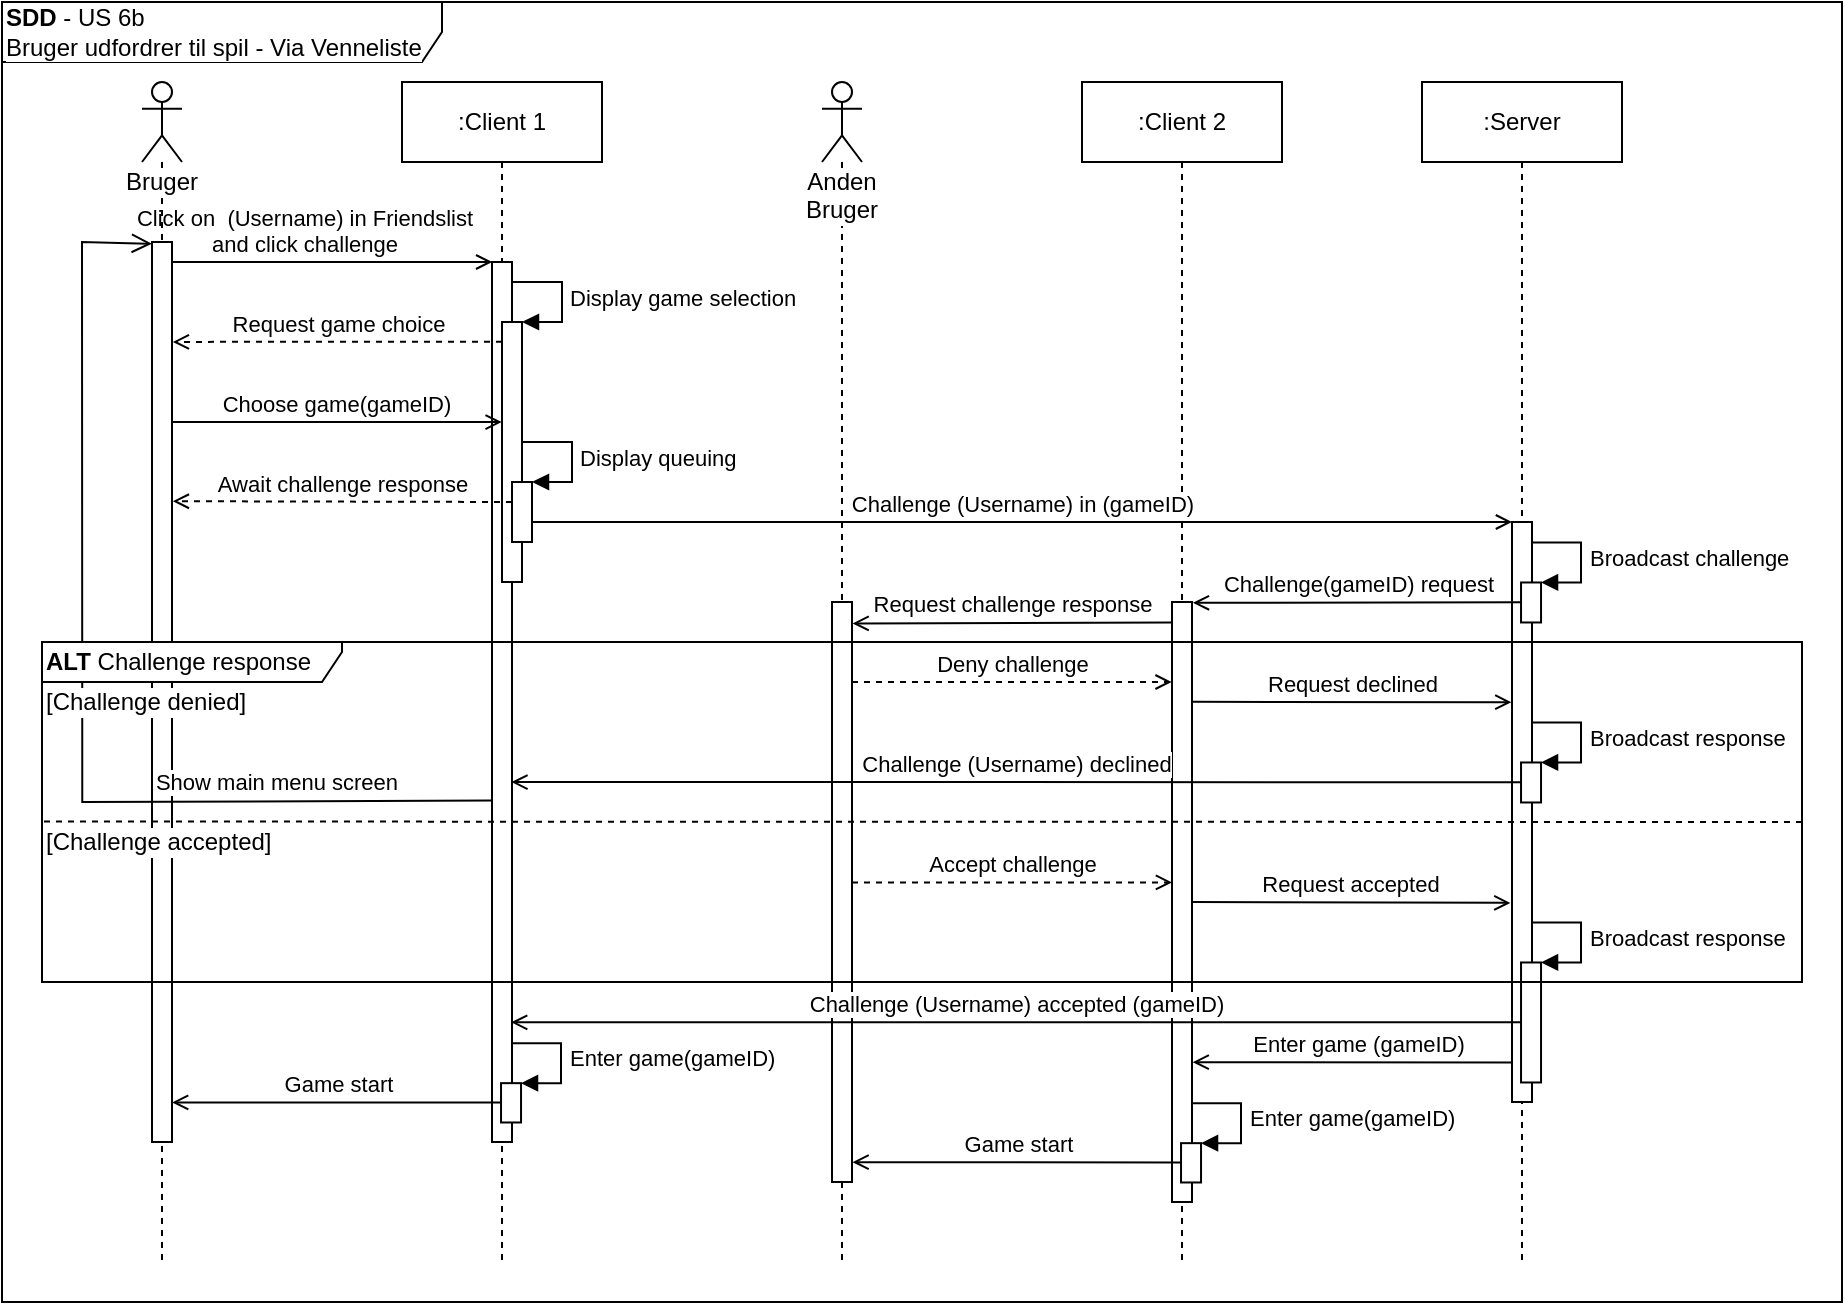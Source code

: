 <mxfile version="14.4.3" type="device" pages="3"><diagram id="As-alTbPw0bMee00q23i" name="SSD"><mxGraphModel dx="2249" dy="862" grid="1" gridSize="10" guides="1" tooltips="1" connect="1" arrows="1" fold="1" page="1" pageScale="1" pageWidth="827" pageHeight="1169" math="0" shadow="0"><root><mxCell id="0"/><mxCell id="1" parent="0"/><mxCell id="6pORv6pfyvA1RM1bNkbX-1" value="&lt;b&gt;SDD&lt;/b&gt;&amp;nbsp;- US 6b&lt;br&gt;Bruger udfordrer til spil - Via Venneliste" style="shape=umlFrame;whiteSpace=wrap;html=1;labelBackgroundColor=#ffffff;align=left;width=220;height=30;" parent="1" vertex="1"><mxGeometry x="-800" y="40" width="920" height="650" as="geometry"/></mxCell><mxCell id="6pORv6pfyvA1RM1bNkbX-2" value=":Server" style="shape=umlLifeline;perimeter=lifelinePerimeter;whiteSpace=wrap;html=1;container=1;collapsible=0;recursiveResize=0;outlineConnect=0;labelBackgroundColor=#ffffff;" parent="1" vertex="1"><mxGeometry x="-90" y="80" width="100" height="590" as="geometry"/></mxCell><mxCell id="6pORv6pfyvA1RM1bNkbX-3" value=":Client 2" style="shape=umlLifeline;perimeter=lifelinePerimeter;whiteSpace=wrap;html=1;container=1;collapsible=0;recursiveResize=0;outlineConnect=0;labelBackgroundColor=#ffffff;" parent="1" vertex="1"><mxGeometry x="-260" y="80" width="100" height="590" as="geometry"/></mxCell><mxCell id="6pORv6pfyvA1RM1bNkbX-4" value="Anden Bruger" style="shape=umlLifeline;participant=umlActor;perimeter=lifelinePerimeter;whiteSpace=wrap;html=1;container=1;collapsible=0;recursiveResize=0;verticalAlign=top;spacingTop=36;outlineConnect=0;labelBackgroundColor=#ffffff;" parent="1" vertex="1"><mxGeometry x="-390" y="80" width="20" height="590" as="geometry"/></mxCell><mxCell id="6pORv6pfyvA1RM1bNkbX-5" value=":Client 1" style="shape=umlLifeline;perimeter=lifelinePerimeter;whiteSpace=wrap;html=1;container=1;collapsible=0;recursiveResize=0;outlineConnect=0;labelBackgroundColor=#ffffff;" parent="1" vertex="1"><mxGeometry x="-600" y="80" width="100" height="590" as="geometry"/></mxCell><mxCell id="6pORv6pfyvA1RM1bNkbX-6" value="Bruger" style="shape=umlLifeline;participant=umlActor;perimeter=lifelinePerimeter;whiteSpace=wrap;html=1;container=1;collapsible=0;recursiveResize=0;verticalAlign=top;spacingTop=36;outlineConnect=0;labelBackgroundColor=#ffffff;" parent="1" vertex="1"><mxGeometry x="-730" y="80" width="20" height="590" as="geometry"/></mxCell><mxCell id="6pORv6pfyvA1RM1bNkbX-7" value="Display game selection" style="edgeStyle=orthogonalEdgeStyle;html=1;align=left;spacingLeft=2;endArrow=block;rounded=0;entryX=1;entryY=0;" parent="1" target="6pORv6pfyvA1RM1bNkbX-23" edge="1"><mxGeometry relative="1" as="geometry"><mxPoint x="-545" y="180" as="sourcePoint"/><Array as="points"><mxPoint x="-520" y="180"/></Array></mxGeometry></mxCell><mxCell id="6pORv6pfyvA1RM1bNkbX-8" value="Display queuing" style="edgeStyle=orthogonalEdgeStyle;html=1;align=left;spacingLeft=2;endArrow=block;rounded=0;entryX=1;entryY=0;" parent="1" target="6pORv6pfyvA1RM1bNkbX-24" edge="1"><mxGeometry relative="1" as="geometry"><mxPoint x="-540" y="260" as="sourcePoint"/><Array as="points"><mxPoint x="-515" y="260"/></Array></mxGeometry></mxCell><mxCell id="6pORv6pfyvA1RM1bNkbX-9" value="Broadcast challenge" style="edgeStyle=orthogonalEdgeStyle;html=1;align=left;spacingLeft=2;endArrow=block;rounded=0;entryX=1;entryY=0;" parent="1" target="6pORv6pfyvA1RM1bNkbX-30" edge="1"><mxGeometry relative="1" as="geometry"><mxPoint x="-35.48" y="310.24" as="sourcePoint"/><Array as="points"><mxPoint x="-10.48" y="310.24"/></Array></mxGeometry></mxCell><mxCell id="6pORv6pfyvA1RM1bNkbX-10" value="Request challenge response" style="html=1;verticalAlign=bottom;endArrow=open;endFill=0;entryX=1.029;entryY=0.59;entryDx=0;entryDy=0;entryPerimeter=0;" parent="1" edge="1"><mxGeometry width="80" relative="1" as="geometry"><mxPoint x="-215" y="350.24" as="sourcePoint"/><mxPoint x="-374.71" y="350.7" as="targetPoint"/></mxGeometry></mxCell><mxCell id="6pORv6pfyvA1RM1bNkbX-11" value="Deny challenge" style="html=1;verticalAlign=bottom;endArrow=open;dashed=1;endFill=0;entryX=-0.019;entryY=0.625;entryDx=0;entryDy=0;entryPerimeter=0;" parent="1" edge="1"><mxGeometry width="80" relative="1" as="geometry"><mxPoint x="-375" y="380" as="sourcePoint"/><mxPoint x="-215.19" y="380" as="targetPoint"/></mxGeometry></mxCell><mxCell id="6pORv6pfyvA1RM1bNkbX-12" value="Request declined" style="html=1;verticalAlign=bottom;endArrow=open;endFill=0;entryX=-0.032;entryY=0.682;entryDx=0;entryDy=0;entryPerimeter=0;" parent="1" edge="1"><mxGeometry width="80" relative="1" as="geometry"><mxPoint x="-205" y="389.88" as="sourcePoint"/><mxPoint x="-45.32" y="390.12" as="targetPoint"/></mxGeometry></mxCell><mxCell id="6pORv6pfyvA1RM1bNkbX-13" value="Broadcast response" style="edgeStyle=orthogonalEdgeStyle;html=1;align=left;spacingLeft=2;endArrow=block;rounded=0;entryX=1;entryY=0;" parent="1" target="6pORv6pfyvA1RM1bNkbX-29" edge="1"><mxGeometry relative="1" as="geometry"><mxPoint x="-35.48" y="400.24" as="sourcePoint"/><Array as="points"><mxPoint x="-10.48" y="400.24"/></Array></mxGeometry></mxCell><mxCell id="6pORv6pfyvA1RM1bNkbX-14" value="Accept challenge" style="html=1;verticalAlign=bottom;endArrow=open;dashed=1;endFill=0;" parent="1" edge="1"><mxGeometry width="80" relative="1" as="geometry"><mxPoint x="-375" y="480.24" as="sourcePoint"/><mxPoint x="-215.0" y="480.24" as="targetPoint"/></mxGeometry></mxCell><mxCell id="6pORv6pfyvA1RM1bNkbX-15" value="Request accepted" style="html=1;verticalAlign=bottom;endArrow=open;endFill=0;entryX=-0.082;entryY=0.834;entryDx=0;entryDy=0;entryPerimeter=0;" parent="1" edge="1"><mxGeometry width="80" relative="1" as="geometry"><mxPoint x="-205" y="490" as="sourcePoint"/><mxPoint x="-45.82" y="490.44" as="targetPoint"/></mxGeometry></mxCell><mxCell id="6pORv6pfyvA1RM1bNkbX-16" value="Broadcast response" style="edgeStyle=orthogonalEdgeStyle;html=1;align=left;spacingLeft=2;endArrow=block;rounded=0;entryX=1;entryY=0;" parent="1" target="6pORv6pfyvA1RM1bNkbX-28" edge="1"><mxGeometry relative="1" as="geometry"><mxPoint x="-35.48" y="500.24" as="sourcePoint"/><Array as="points"><mxPoint x="-10.48" y="500.24"/></Array></mxGeometry></mxCell><mxCell id="6pORv6pfyvA1RM1bNkbX-17" value="Enter game(gameID)" style="edgeStyle=orthogonalEdgeStyle;html=1;align=left;spacingLeft=2;endArrow=block;rounded=0;entryX=1;entryY=0;" parent="1" target="6pORv6pfyvA1RM1bNkbX-22" edge="1"><mxGeometry relative="1" as="geometry"><mxPoint x="-545.48" y="560.58" as="sourcePoint"/><Array as="points"><mxPoint x="-520.48" y="560.58"/></Array></mxGeometry></mxCell><mxCell id="6pORv6pfyvA1RM1bNkbX-18" value="Enter game (gameID)" style="html=1;verticalAlign=bottom;endArrow=open;endFill=0;entryX=1.035;entryY=0.889;entryDx=0;entryDy=0;entryPerimeter=0;" parent="1" edge="1"><mxGeometry width="80" relative="1" as="geometry"><mxPoint x="-40.48" y="570.22" as="sourcePoint"/><mxPoint x="-204.65" y="570.08" as="targetPoint"/></mxGeometry></mxCell><mxCell id="6pORv6pfyvA1RM1bNkbX-19" value="Enter game(gameID)" style="edgeStyle=orthogonalEdgeStyle;html=1;align=left;spacingLeft=2;endArrow=block;rounded=0;entryX=1;entryY=0;" parent="1" target="6pORv6pfyvA1RM1bNkbX-32" edge="1"><mxGeometry relative="1" as="geometry"><mxPoint x="-205.48" y="590.58" as="sourcePoint"/><Array as="points"><mxPoint x="-180.48" y="590.58"/></Array></mxGeometry></mxCell><mxCell id="6pORv6pfyvA1RM1bNkbX-20" value="" style="html=1;points=[];perimeter=orthogonalPerimeter;labelBackgroundColor=none;align=left;" parent="1" vertex="1"><mxGeometry x="-725" y="160" width="10" height="450" as="geometry"/></mxCell><mxCell id="6pORv6pfyvA1RM1bNkbX-21" value="" style="html=1;points=[];perimeter=orthogonalPerimeter;labelBackgroundColor=none;align=left;" parent="1" vertex="1"><mxGeometry x="-555" y="170" width="10" height="440" as="geometry"/></mxCell><mxCell id="6pORv6pfyvA1RM1bNkbX-22" value="" style="html=1;points=[];perimeter=orthogonalPerimeter;labelBackgroundColor=none;align=left;" parent="1" vertex="1"><mxGeometry x="-550.48" y="580.58" width="10" height="19.66" as="geometry"/></mxCell><mxCell id="6pORv6pfyvA1RM1bNkbX-23" value="" style="html=1;points=[];perimeter=orthogonalPerimeter;labelBackgroundColor=none;align=left;" parent="1" vertex="1"><mxGeometry x="-550" y="200" width="10" height="130" as="geometry"/></mxCell><mxCell id="6pORv6pfyvA1RM1bNkbX-24" value="" style="html=1;points=[];perimeter=orthogonalPerimeter;labelBackgroundColor=none;align=left;" parent="1" vertex="1"><mxGeometry x="-545" y="280" width="10" height="30" as="geometry"/></mxCell><mxCell id="6pORv6pfyvA1RM1bNkbX-25" value="" style="html=1;points=[];perimeter=orthogonalPerimeter;labelBackgroundColor=none;align=left;" parent="1" vertex="1"><mxGeometry x="-385" y="340" width="10" height="290" as="geometry"/></mxCell><mxCell id="6pORv6pfyvA1RM1bNkbX-26" value="" style="html=1;points=[];perimeter=orthogonalPerimeter;labelBackgroundColor=none;align=left;" parent="1" vertex="1"><mxGeometry x="-215" y="340" width="10" height="300" as="geometry"/></mxCell><mxCell id="6pORv6pfyvA1RM1bNkbX-27" value="" style="html=1;points=[];perimeter=orthogonalPerimeter;labelBackgroundColor=none;align=left;" parent="1" vertex="1"><mxGeometry x="-45" y="300" width="10" height="290" as="geometry"/></mxCell><mxCell id="6pORv6pfyvA1RM1bNkbX-28" value="" style="html=1;points=[];perimeter=orthogonalPerimeter;labelBackgroundColor=none;align=left;" parent="1" vertex="1"><mxGeometry x="-40.48" y="520.24" width="10" height="60" as="geometry"/></mxCell><mxCell id="6pORv6pfyvA1RM1bNkbX-29" value="" style="html=1;points=[];perimeter=orthogonalPerimeter;labelBackgroundColor=none;align=left;" parent="1" vertex="1"><mxGeometry x="-40.48" y="420.24" width="10" height="20" as="geometry"/></mxCell><mxCell id="6pORv6pfyvA1RM1bNkbX-30" value="" style="html=1;points=[];perimeter=orthogonalPerimeter;labelBackgroundColor=none;align=left;" parent="1" vertex="1"><mxGeometry x="-40.48" y="330.24" width="10" height="20" as="geometry"/></mxCell><mxCell id="6pORv6pfyvA1RM1bNkbX-31" value="Challenge (Username) accepted (gameID)" style="html=1;verticalAlign=bottom;endArrow=open;endFill=0;entryX=0.957;entryY=0.864;entryDx=0;entryDy=0;entryPerimeter=0;" parent="1" target="6pORv6pfyvA1RM1bNkbX-21" edge="1"><mxGeometry width="80" relative="1" as="geometry"><mxPoint x="-40.48" y="550.07" as="sourcePoint"/><mxPoint x="-480.48" y="550.41" as="targetPoint"/></mxGeometry></mxCell><mxCell id="6pORv6pfyvA1RM1bNkbX-32" value="" style="html=1;points=[];perimeter=orthogonalPerimeter;labelBackgroundColor=none;align=left;" parent="1" vertex="1"><mxGeometry x="-210.48" y="610.58" width="10" height="19.66" as="geometry"/></mxCell><mxCell id="6pORv6pfyvA1RM1bNkbX-33" value="Request game choice" style="html=1;verticalAlign=bottom;endArrow=open;endFill=0;dashed=1;entryX=1.042;entryY=0.111;entryDx=0;entryDy=0;entryPerimeter=0;" parent="1" target="6pORv6pfyvA1RM1bNkbX-20" edge="1"><mxGeometry width="80" relative="1" as="geometry"><mxPoint x="-550" y="209.83" as="sourcePoint"/><mxPoint x="-688" y="210.17" as="targetPoint"/></mxGeometry></mxCell><mxCell id="6pORv6pfyvA1RM1bNkbX-34" value="Game start" style="html=1;verticalAlign=bottom;endArrow=open;endFill=0;entryX=1.025;entryY=0.959;entryDx=0;entryDy=0;entryPerimeter=0;exitX=-0.019;exitY=0.073;exitDx=0;exitDy=0;exitPerimeter=0;" parent="1" edge="1"><mxGeometry width="80" relative="1" as="geometry"><mxPoint x="-210.48" y="620.21" as="sourcePoint"/><mxPoint x="-374.75" y="620.07" as="targetPoint"/></mxGeometry></mxCell><mxCell id="6pORv6pfyvA1RM1bNkbX-35" value="Game start" style="html=1;verticalAlign=bottom;endArrow=open;endFill=0;entryX=1.006;entryY=0.956;entryDx=0;entryDy=0;entryPerimeter=0;exitX=-0.019;exitY=0.073;exitDx=0;exitDy=0;exitPerimeter=0;" parent="1" target="6pORv6pfyvA1RM1bNkbX-20" edge="1"><mxGeometry width="80" relative="1" as="geometry"><mxPoint x="-550.48" y="590.24" as="sourcePoint"/><mxPoint x="-710" y="590.3" as="targetPoint"/></mxGeometry></mxCell><mxCell id="6pORv6pfyvA1RM1bNkbX-36" value="Show main menu screen" style="html=1;verticalAlign=bottom;endArrow=open;endSize=8;entryX=-0.005;entryY=0.002;entryDx=0;entryDy=0;entryPerimeter=0;exitX=0.002;exitY=0.612;exitDx=0;exitDy=0;exitPerimeter=0;rounded=0;" parent="1" source="6pORv6pfyvA1RM1bNkbX-21" target="6pORv6pfyvA1RM1bNkbX-20" edge="1"><mxGeometry x="-0.585" y="-1" relative="1" as="geometry"><mxPoint x="-600" y="440" as="sourcePoint"/><mxPoint x="-740" y="160" as="targetPoint"/><Array as="points"><mxPoint x="-759.86" y="440"/><mxPoint x="-760" y="160"/></Array><mxPoint as="offset"/></mxGeometry></mxCell><mxCell id="6pORv6pfyvA1RM1bNkbX-37" value="Await challenge response" style="html=1;verticalAlign=bottom;endArrow=open;endFill=0;dashed=1;entryX=1.042;entryY=0.288;entryDx=0;entryDy=0;entryPerimeter=0;" parent="1" target="6pORv6pfyvA1RM1bNkbX-20" edge="1"><mxGeometry width="80" relative="1" as="geometry"><mxPoint x="-545" y="290" as="sourcePoint"/><mxPoint x="-683" y="290.34" as="targetPoint"/></mxGeometry></mxCell><mxCell id="6pORv6pfyvA1RM1bNkbX-38" value="Choose game(gameID)" style="html=1;verticalAlign=bottom;endArrow=open;endFill=0;entryX=-0.015;entryY=0.385;entryDx=0;entryDy=0;entryPerimeter=0;" parent="1" target="6pORv6pfyvA1RM1bNkbX-23" edge="1"><mxGeometry width="80" relative="1" as="geometry"><mxPoint x="-715" y="250" as="sourcePoint"/><mxPoint x="-575" y="250" as="targetPoint"/></mxGeometry></mxCell><mxCell id="6pORv6pfyvA1RM1bNkbX-39" value="Challenge (Username) in (gameID)" style="html=1;verticalAlign=bottom;endArrow=open;endFill=0;" parent="1" edge="1"><mxGeometry width="80" relative="1" as="geometry"><mxPoint x="-535" y="300" as="sourcePoint"/><mxPoint x="-45.0" y="300" as="targetPoint"/></mxGeometry></mxCell><mxCell id="6pORv6pfyvA1RM1bNkbX-40" value="Challenge(gameID) request" style="html=1;verticalAlign=bottom;endArrow=open;endFill=0;entryX=1.045;entryY=0.57;entryDx=0;entryDy=0;entryPerimeter=0;" parent="1" edge="1"><mxGeometry width="80" relative="1" as="geometry"><mxPoint x="-40.48" y="340.07" as="sourcePoint"/><mxPoint x="-204.55" y="340.4" as="targetPoint"/></mxGeometry></mxCell><mxCell id="6pORv6pfyvA1RM1bNkbX-41" value="Challenge (Username) declined" style="html=1;verticalAlign=bottom;endArrow=open;endFill=0;entryX=0.971;entryY=0.591;entryDx=0;entryDy=0;entryPerimeter=0;" parent="1" target="6pORv6pfyvA1RM1bNkbX-21" edge="1"><mxGeometry width="80" relative="1" as="geometry"><mxPoint x="-40.48" y="430.07" as="sourcePoint"/><mxPoint x="-480.48" y="430.41" as="targetPoint"/></mxGeometry></mxCell><mxCell id="6pORv6pfyvA1RM1bNkbX-42" value="[Challenge accepted]" style="text;html=1;align=left;verticalAlign=middle;resizable=0;points=[];autosize=1;labelBackgroundColor=#ffffff;" parent="1" vertex="1"><mxGeometry x="-780" y="450" width="130" height="20" as="geometry"/></mxCell><mxCell id="6pORv6pfyvA1RM1bNkbX-43" value="[Challenge denied]" style="text;html=1;align=left;verticalAlign=middle;resizable=0;points=[];autosize=1;labelBackgroundColor=#ffffff;" parent="1" vertex="1"><mxGeometry x="-780" y="380" width="120" height="20" as="geometry"/></mxCell><mxCell id="6pORv6pfyvA1RM1bNkbX-44" value="Click on&amp;nbsp; (Username) in Friendslist&lt;br&gt;and click challenge" style="html=1;verticalAlign=bottom;endArrow=open;labelBackgroundColor=none;entryX=0.011;entryY=0;entryDx=0;entryDy=0;entryPerimeter=0;endFill=0;" parent="1" target="6pORv6pfyvA1RM1bNkbX-21" edge="1"><mxGeometry x="-0.183" width="80" relative="1" as="geometry"><mxPoint x="-715" y="170" as="sourcePoint"/><mxPoint x="-585" y="170" as="targetPoint"/><mxPoint as="offset"/></mxGeometry></mxCell><mxCell id="6pORv6pfyvA1RM1bNkbX-45" value="" style="endArrow=none;dashed=1;html=1;entryX=0;entryY=0.528;entryDx=0;entryDy=0;entryPerimeter=0;" parent="1" target="6pORv6pfyvA1RM1bNkbX-46" edge="1"><mxGeometry width="50" height="50" relative="1" as="geometry"><mxPoint x="100" y="450" as="sourcePoint"/><mxPoint x="-810" y="450" as="targetPoint"/></mxGeometry></mxCell><mxCell id="6pORv6pfyvA1RM1bNkbX-46" value="&lt;b&gt;ALT&lt;/b&gt;&amp;nbsp;Challenge response" style="shape=umlFrame;whiteSpace=wrap;html=1;labelBackgroundColor=none;align=left;width=150;height=20;" parent="1" vertex="1"><mxGeometry x="-780" y="360" width="880" height="170" as="geometry"/></mxCell></root></mxGraphModel></diagram><diagram id="IUUum9-FK8cYspARRKjT" name="SD-Server"><mxGraphModel dx="2249" dy="862" grid="1" gridSize="10" guides="1" tooltips="1" connect="1" arrows="1" fold="1" page="1" pageScale="1" pageWidth="827" pageHeight="1169" math="0" shadow="0"><root><mxCell id="BNZiCQBi6OAOGn9guteV-0"/><mxCell id="BNZiCQBi6OAOGn9guteV-1" parent="BNZiCQBi6OAOGn9guteV-0"/><mxCell id="psFY5XYkQeezkW8qsK_I-102" value="&lt;b&gt;SD&lt;/b&gt;&amp;nbsp;- Server&amp;nbsp;- US 6b&lt;br&gt;Bruger udfordrer til spil - Via Venneliste" style="shape=umlFrame;whiteSpace=wrap;html=1;labelBackgroundColor=#ffffff;align=left;width=220;height=30;" parent="BNZiCQBi6OAOGn9guteV-1" vertex="1"><mxGeometry x="-810" width="810" height="1220" as="geometry"/></mxCell><mxCell id="psFY5XYkQeezkW8qsK_I-87" value="«Boundary»&lt;br&gt;:GlobalHub" style="shape=umlLifeline;perimeter=lifelinePerimeter;whiteSpace=wrap;html=1;container=1;collapsible=0;recursiveResize=0;outlineConnect=0;labelBackgroundColor=#ffffff;" parent="BNZiCQBi6OAOGn9guteV-1" vertex="1"><mxGeometry x="-560" y="40" width="100" height="1160" as="geometry"/></mxCell><mxCell id="psFY5XYkQeezkW8qsK_I-88" value="" style="html=1;points=[];perimeter=orthogonalPerimeter;labelBackgroundColor=#ffffff;" parent="BNZiCQBi6OAOGn9guteV-1" vertex="1"><mxGeometry x="-514.98" y="640" width="10" height="330" as="geometry"/></mxCell><mxCell id="psFY5XYkQeezkW8qsK_I-89" value="" style="html=1;points=[];perimeter=orthogonalPerimeter;labelBackgroundColor=#ffffff;" parent="BNZiCQBi6OAOGn9guteV-1" vertex="1"><mxGeometry x="-515" y="400.25" width="10" height="209.75" as="geometry"/></mxCell><mxCell id="psFY5XYkQeezkW8qsK_I-90" value="" style="html=1;points=[];perimeter=orthogonalPerimeter;labelBackgroundColor=#ffffff;" parent="BNZiCQBi6OAOGn9guteV-1" vertex="1"><mxGeometry x="-510.12" y="430" width="10" height="170" as="geometry"/></mxCell><mxCell id="psFY5XYkQeezkW8qsK_I-91" value="" style="endArrow=none;dashed=1;html=1;" parent="BNZiCQBi6OAOGn9guteV-1" edge="1"><mxGeometry width="50" height="50" relative="1" as="geometry"><mxPoint x="-270" y="1200" as="sourcePoint"/><mxPoint x="-269.71" y="80" as="targetPoint"/></mxGeometry></mxCell><mxCell id="psFY5XYkQeezkW8qsK_I-92" value="Client 2" style="shape=umlLifeline;participant=umlActor;perimeter=lifelinePerimeter;whiteSpace=wrap;html=1;container=1;collapsible=0;recursiveResize=0;verticalAlign=top;spacingTop=36;outlineConnect=0;labelBackgroundColor=#ffffff;fillColor=#99CCFF;" parent="BNZiCQBi6OAOGn9guteV-1" vertex="1"><mxGeometry x="-640" y="39" width="20" height="1161" as="geometry"/></mxCell><mxCell id="psFY5XYkQeezkW8qsK_I-93" value="«Boundary»&lt;br&gt;:UserService" style="shape=umlLifeline;perimeter=lifelinePerimeter;whiteSpace=wrap;html=1;container=1;collapsible=0;recursiveResize=0;outlineConnect=0;labelBackgroundColor=#ffffff;" parent="BNZiCQBi6OAOGn9guteV-1" vertex="1"><mxGeometry x="-440" y="40" width="100" height="1160" as="geometry"/></mxCell><mxCell id="psFY5XYkQeezkW8qsK_I-94" value="" style="html=1;points=[];perimeter=orthogonalPerimeter;labelBackgroundColor=#ffffff;" parent="psFY5XYkQeezkW8qsK_I-93" vertex="1"><mxGeometry x="45.01" y="180.5" width="10" height="49.5" as="geometry"/></mxCell><mxCell id="psFY5XYkQeezkW8qsK_I-95" value="" style="html=1;points=[];perimeter=orthogonalPerimeter;labelBackgroundColor=#ffffff;" parent="psFY5XYkQeezkW8qsK_I-93" vertex="1"><mxGeometry x="45.08" y="410.08" width="10" height="50" as="geometry"/></mxCell><mxCell id="psFY5XYkQeezkW8qsK_I-96" value="_userService.Get([requestingUsername]);" style="html=1;verticalAlign=bottom;endArrow=open;align=left;endFill=0;entryX=-0.003;entryY=0.001;entryDx=0;entryDy=0;entryPerimeter=0;" parent="psFY5XYkQeezkW8qsK_I-93" target="psFY5XYkQeezkW8qsK_I-95" edge="1"><mxGeometry x="-1" width="80" relative="1" as="geometry"><mxPoint x="-60" y="410" as="sourcePoint"/><mxPoint x="40.07" y="411.08" as="targetPoint"/><mxPoint as="offset"/></mxGeometry></mxCell><mxCell id="psFY5XYkQeezkW8qsK_I-97" value="_user.Find&amp;lt;User&amp;gt;(user =&amp;gt; user.Username == [requestingUsername]);" style="html=1;verticalAlign=bottom;endArrow=open;align=left;endFill=0;entryX=0.013;entryY=-0.002;entryDx=0;entryDy=0;entryPerimeter=0;" parent="psFY5XYkQeezkW8qsK_I-93" target="psFY5XYkQeezkW8qsK_I-101" edge="1"><mxGeometry x="-1" width="80" relative="1" as="geometry"><mxPoint x="55.05" y="430.58" as="sourcePoint"/><mxPoint x="160.39" y="431.18" as="targetPoint"/><mxPoint as="offset"/></mxGeometry></mxCell><mxCell id="psFY5XYkQeezkW8qsK_I-98" value="[requestingUserObject]" style="html=1;verticalAlign=bottom;endArrow=open;endFill=0;dashed=1;entryX=0.98;entryY=0.801;entryDx=0;entryDy=0;entryPerimeter=0;exitX=0.004;exitY=0.991;exitDx=0;exitDy=0;exitPerimeter=0;" parent="psFY5XYkQeezkW8qsK_I-93" source="psFY5XYkQeezkW8qsK_I-101" target="psFY5XYkQeezkW8qsK_I-95" edge="1"><mxGeometry width="80" relative="1" as="geometry"><mxPoint x="170.04" y="450.58" as="sourcePoint"/><mxPoint x="80.07" y="450.08" as="targetPoint"/></mxGeometry></mxCell><mxCell id="psFY5XYkQeezkW8qsK_I-99" value="ChallengeHasBeenDeclined();" style="html=1;verticalAlign=bottom;endArrow=open;endFill=0;align=center;entryX=1.026;entryY=0.491;entryDx=0;entryDy=0;entryPerimeter=0;exitX=0.013;exitY=0.504;exitDx=0;exitDy=0;exitPerimeter=0;dashed=1;" parent="psFY5XYkQeezkW8qsK_I-93" source="psFY5XYkQeezkW8qsK_I-147" edge="1"><mxGeometry x="-0.001" width="80" relative="1" as="geometry"><mxPoint x="169.86" y="499.5" as="sourcePoint"/><mxPoint x="-304.74" y="499.63" as="targetPoint"/><mxPoint as="offset"/></mxGeometry></mxCell><mxCell id="psFY5XYkQeezkW8qsK_I-100" value="[requestingUserObject]" style="html=1;verticalAlign=bottom;endArrow=open;endFill=0;dashed=1;entryX=0.998;entryY=0.412;entryDx=0;entryDy=0;entryPerimeter=0;" parent="psFY5XYkQeezkW8qsK_I-93" target="psFY5XYkQeezkW8qsK_I-90" edge="1"><mxGeometry width="80" relative="1" as="geometry"><mxPoint x="45.07" y="460.08" as="sourcePoint"/><mxPoint x="-64.98" y="459.92" as="targetPoint"/></mxGeometry></mxCell><mxCell id="psFY5XYkQeezkW8qsK_I-101" value="" style="html=1;points=[];perimeter=orthogonalPerimeter;labelBackgroundColor=#ffffff;" parent="psFY5XYkQeezkW8qsK_I-93" vertex="1"><mxGeometry x="165.07" y="430.08" width="10" height="20" as="geometry"/></mxCell><mxCell id="psFY5XYkQeezkW8qsK_I-103" value="Client 1" style="shape=umlLifeline;participant=umlActor;perimeter=lifelinePerimeter;whiteSpace=wrap;html=1;container=1;collapsible=0;recursiveResize=0;verticalAlign=top;spacingTop=36;outlineConnect=0;labelBackgroundColor=#ffffff;fillColor=#99CCFF;" parent="BNZiCQBi6OAOGn9guteV-1" vertex="1"><mxGeometry x="-760" y="40" width="20" height="1160" as="geometry"/></mxCell><mxCell id="psFY5XYkQeezkW8qsK_I-104" value="Groups.Add([requestingUserObject.ConnectionID], [roomName]);" style="edgeStyle=orthogonalEdgeStyle;html=1;align=left;spacingLeft=2;endArrow=block;rounded=0;entryX=1;entryY=0;" parent="BNZiCQBi6OAOGn9guteV-1" target="psFY5XYkQeezkW8qsK_I-107" edge="1"><mxGeometry relative="1" as="geometry"><mxPoint x="-505.45" y="280" as="sourcePoint"/><Array as="points"><mxPoint x="-480.45" y="280"/></Array></mxGeometry></mxCell><mxCell id="psFY5XYkQeezkW8qsK_I-105" value="" style="html=1;points=[];perimeter=orthogonalPerimeter;labelBackgroundColor=#ffffff;" parent="BNZiCQBi6OAOGn9guteV-1" vertex="1"><mxGeometry x="-515" y="130" width="10" height="240" as="geometry"/></mxCell><mxCell id="psFY5XYkQeezkW8qsK_I-106" value="" style="html=1;points=[];perimeter=orthogonalPerimeter;labelBackgroundColor=#ffffff;" parent="BNZiCQBi6OAOGn9guteV-1" vertex="1"><mxGeometry x="-510.48" y="340" width="10" height="20" as="geometry"/></mxCell><mxCell id="psFY5XYkQeezkW8qsK_I-107" value="" style="html=1;points=[];perimeter=orthogonalPerimeter;labelBackgroundColor=#ffffff;" parent="BNZiCQBi6OAOGn9guteV-1" vertex="1"><mxGeometry x="-510.45" y="300" width="10" height="10" as="geometry"/></mxCell><mxCell id="psFY5XYkQeezkW8qsK_I-108" value="" style="html=1;points=[];perimeter=orthogonalPerimeter;labelBackgroundColor=#ffffff;" parent="BNZiCQBi6OAOGn9guteV-1" vertex="1"><mxGeometry x="-635" y="350" width="10" height="50" as="geometry"/></mxCell><mxCell id="psFY5XYkQeezkW8qsK_I-109" value="" style="html=1;points=[];perimeter=orthogonalPerimeter;labelBackgroundColor=#ffffff;" parent="BNZiCQBi6OAOGn9guteV-1" vertex="1"><mxGeometry x="-634.67" y="640.25" width="10" height="479.75" as="geometry"/></mxCell><mxCell id="psFY5XYkQeezkW8qsK_I-110" value="" style="html=1;points=[];perimeter=orthogonalPerimeter;labelBackgroundColor=#ffffff;" parent="BNZiCQBi6OAOGn9guteV-1" vertex="1"><mxGeometry x="-755" y="130" width="10" height="970" as="geometry"/></mxCell><mxCell id="psFY5XYkQeezkW8qsK_I-111" value="ChallengeFrom([requestingUsername],[gameID]);" style="html=1;verticalAlign=bottom;endArrow=open;endFill=0;align=right;entryX=1.003;entryY=-0.004;entryDx=0;entryDy=0;entryPerimeter=0;" parent="BNZiCQBi6OAOGn9guteV-1" target="psFY5XYkQeezkW8qsK_I-108" edge="1"><mxGeometry x="-1.0" y="-1" width="80" relative="1" as="geometry"><mxPoint x="-511" y="350" as="sourcePoint"/><mxPoint x="-610" y="350" as="targetPoint"/><mxPoint as="offset"/></mxGeometry></mxCell><mxCell id="psFY5XYkQeezkW8qsK_I-113" value="" style="endArrow=none;dashed=1;html=1;align=center;exitX=0.001;exitY=0.438;exitDx=0;exitDy=0;exitPerimeter=0;" parent="BNZiCQBi6OAOGn9guteV-1" edge="1"><mxGeometry width="50" height="50" relative="1" as="geometry"><mxPoint x="-790" y="620" as="sourcePoint"/><mxPoint x="-21.11" y="620" as="targetPoint"/></mxGeometry></mxCell><mxCell id="psFY5XYkQeezkW8qsK_I-119" value="SendGameRequest([requestingUsername],[recipientUsername],[gameID]);" style="html=1;verticalAlign=bottom;endArrow=open;endFill=0;entryX=-0.037;entryY=-0.001;entryDx=0;entryDy=0;entryPerimeter=0;align=left;" parent="BNZiCQBi6OAOGn9guteV-1" edge="1"><mxGeometry x="-1" width="80" relative="1" as="geometry"><mxPoint x="-745" y="130.51" as="sourcePoint"/><mxPoint x="-515.37" y="130.48" as="targetPoint"/><mxPoint as="offset"/></mxGeometry></mxCell><mxCell id="psFY5XYkQeezkW8qsK_I-122" value="ChallengeDecline([requestingUsername]);" style="html=1;verticalAlign=bottom;endArrow=open;endFill=0;align=left;" parent="BNZiCQBi6OAOGn9guteV-1" edge="1"><mxGeometry x="-1" width="80" relative="1" as="geometry"><mxPoint x="-625" y="400" as="sourcePoint"/><mxPoint x="-515" y="400" as="targetPoint"/><mxPoint as="offset"/></mxGeometry></mxCell><mxCell id="psFY5XYkQeezkW8qsK_I-123" value="" style="shape=cylinder3;whiteSpace=wrap;html=1;boundedLbl=1;backgroundOutline=1;size=7.724;labelBackgroundColor=#ffffff;strokeColor=#000000;fillColor=#99CCFF;fontColor=#000000;" parent="BNZiCQBi6OAOGn9guteV-1" vertex="1"><mxGeometry x="-280" y="40" width="20" height="40" as="geometry"/></mxCell><mxCell id="psFY5XYkQeezkW8qsK_I-124" value="Database" style="text;html=1;align=center;verticalAlign=middle;resizable=0;points=[];autosize=1;labelBackgroundColor=#ffffff;" parent="BNZiCQBi6OAOGn9guteV-1" vertex="1"><mxGeometry x="-305" y="80" width="70" height="20" as="geometry"/></mxCell><mxCell id="psFY5XYkQeezkW8qsK_I-125" value="" style="html=1;points=[];perimeter=orthogonalPerimeter;labelBackgroundColor=#ffffff;" parent="BNZiCQBi6OAOGn9guteV-1" vertex="1"><mxGeometry x="-394.99" y="150" width="10" height="50" as="geometry"/></mxCell><mxCell id="psFY5XYkQeezkW8qsK_I-126" value="[requestingUserObject]" style="html=1;verticalAlign=bottom;endArrow=open;endFill=0;dashed=1;entryX=0.995;entryY=0.291;entryDx=0;entryDy=0;entryPerimeter=0;" parent="BNZiCQBi6OAOGn9guteV-1" target="psFY5XYkQeezkW8qsK_I-105" edge="1"><mxGeometry width="80" relative="1" as="geometry"><mxPoint x="-395" y="200" as="sourcePoint"/><mxPoint x="-484.66" y="200" as="targetPoint"/></mxGeometry></mxCell><mxCell id="psFY5XYkQeezkW8qsK_I-127" value="_userService.Get([requestingUsername]);" style="html=1;verticalAlign=bottom;endArrow=open;align=left;endFill=0;exitX=0.993;exitY=0.083;exitDx=0;exitDy=0;exitPerimeter=0;entryX=-0.003;entryY=0.001;entryDx=0;entryDy=0;entryPerimeter=0;" parent="BNZiCQBi6OAOGn9guteV-1" source="psFY5XYkQeezkW8qsK_I-105" target="psFY5XYkQeezkW8qsK_I-125" edge="1"><mxGeometry x="-1" width="80" relative="1" as="geometry"><mxPoint x="-500.45" y="150" as="sourcePoint"/><mxPoint x="-400" y="151" as="targetPoint"/><mxPoint as="offset"/></mxGeometry></mxCell><mxCell id="psFY5XYkQeezkW8qsK_I-129" value="BroadcastToConnection(&quot;ChallengeFrom&quot;,&lt;br&gt;&amp;nbsp; &amp;nbsp; &amp;nbsp; &amp;nbsp; &amp;nbsp; &amp;nbsp; &amp;nbsp; &amp;nbsp; &amp;nbsp; &amp;nbsp; &amp;nbsp; &amp;nbsp; &amp;nbsp; &amp;nbsp; &amp;nbsp; &amp;nbsp; &amp;nbsp; &amp;nbsp; &amp;nbsp; &amp;nbsp; [recipientUserObject.ConnectionID],&lt;br&gt;&amp;nbsp; &amp;nbsp; &amp;nbsp; &amp;nbsp; &amp;nbsp; &amp;nbsp; &amp;nbsp; &amp;nbsp; &amp;nbsp; &amp;nbsp; &amp;nbsp; &amp;nbsp; &amp;nbsp; &amp;nbsp; &amp;nbsp; &amp;nbsp; &amp;nbsp; &amp;nbsp; &amp;nbsp; &amp;nbsp; [requestingUsername],&lt;br&gt;&amp;nbsp; &amp;nbsp; &amp;nbsp; &amp;nbsp; &amp;nbsp; &amp;nbsp; &amp;nbsp; &amp;nbsp; &amp;nbsp; &amp;nbsp; &amp;nbsp; &amp;nbsp; &amp;nbsp; &amp;nbsp; &amp;nbsp; &amp;nbsp; &amp;nbsp; &amp;nbsp; &amp;nbsp; &amp;nbsp; [gameID]);" style="edgeStyle=orthogonalEdgeStyle;html=1;align=left;spacingLeft=2;endArrow=block;rounded=0;entryX=1;entryY=0;" parent="BNZiCQBi6OAOGn9guteV-1" target="psFY5XYkQeezkW8qsK_I-106" edge="1"><mxGeometry x="0.385" relative="1" as="geometry"><mxPoint x="-505.48" y="320" as="sourcePoint"/><Array as="points"><mxPoint x="-480.48" y="320"/></Array><mxPoint as="offset"/></mxGeometry></mxCell><mxCell id="psFY5XYkQeezkW8qsK_I-131" value="BroadcastToConnection(&quot;ChallengeAccepted&quot;,&lt;br&gt;&amp;nbsp; &amp;nbsp; &amp;nbsp; &amp;nbsp; &amp;nbsp; &amp;nbsp; &amp;nbsp; &amp;nbsp; &amp;nbsp; &amp;nbsp; &amp;nbsp; &amp;nbsp; &amp;nbsp; &amp;nbsp; &amp;nbsp; &amp;nbsp; &amp;nbsp; &amp;nbsp; &amp;nbsp; &amp;nbsp; [requestingUserObject.ConnectionID],&lt;br&gt;&amp;nbsp; &amp;nbsp; &amp;nbsp; &amp;nbsp; &amp;nbsp; &amp;nbsp; &amp;nbsp; &amp;nbsp; &amp;nbsp; &amp;nbsp; &amp;nbsp; &amp;nbsp; &amp;nbsp; &amp;nbsp; &amp;nbsp; &amp;nbsp; &amp;nbsp; &amp;nbsp; &amp;nbsp; &amp;nbsp; [roomName]);" style="edgeStyle=orthogonalEdgeStyle;html=1;align=left;spacingLeft=2;endArrow=block;rounded=0;entryX=1;entryY=0;" parent="BNZiCQBi6OAOGn9guteV-1" target="psFY5XYkQeezkW8qsK_I-130" edge="1"><mxGeometry x="0.385" relative="1" as="geometry"><mxPoint x="-500.12" y="860.83" as="sourcePoint"/><Array as="points"><mxPoint x="-475.12" y="860.83"/></Array><mxPoint as="offset"/></mxGeometry></mxCell><mxCell id="psFY5XYkQeezkW8qsK_I-133" value="Groups.Add([recipientUserObject.ConnectionID], [roomName]);" style="edgeStyle=orthogonalEdgeStyle;html=1;align=left;spacingLeft=2;endArrow=block;rounded=0;entryX=1;entryY=0;" parent="BNZiCQBi6OAOGn9guteV-1" target="psFY5XYkQeezkW8qsK_I-132" edge="1"><mxGeometry relative="1" as="geometry"><mxPoint x="-500.12" y="820.83" as="sourcePoint"/><Array as="points"><mxPoint x="-475.12" y="820.83"/></Array></mxGeometry></mxCell><mxCell id="psFY5XYkQeezkW8qsK_I-135" value="BroadcastToConnection(&quot;ChallengeAccepted&quot;,&lt;br&gt;&amp;nbsp; &amp;nbsp; &amp;nbsp; &amp;nbsp; &amp;nbsp; &amp;nbsp; &amp;nbsp; &amp;nbsp; &amp;nbsp; &amp;nbsp; &amp;nbsp; &amp;nbsp; &amp;nbsp; &amp;nbsp; &amp;nbsp; &amp;nbsp; &amp;nbsp; &amp;nbsp; &amp;nbsp; &amp;nbsp; [recipientUserObject.ConnectionID],&lt;br&gt;&amp;nbsp; &amp;nbsp; &amp;nbsp; &amp;nbsp; &amp;nbsp; &amp;nbsp; &amp;nbsp; &amp;nbsp; &amp;nbsp; &amp;nbsp; &amp;nbsp; &amp;nbsp; &amp;nbsp; &amp;nbsp; &amp;nbsp; &amp;nbsp; &amp;nbsp; &amp;nbsp; &amp;nbsp; &amp;nbsp; [roomName]);" style="edgeStyle=orthogonalEdgeStyle;html=1;align=left;spacingLeft=2;endArrow=block;rounded=0;entryX=1;entryY=0;" parent="BNZiCQBi6OAOGn9guteV-1" target="psFY5XYkQeezkW8qsK_I-134" edge="1"><mxGeometry x="0.385" relative="1" as="geometry"><mxPoint x="-500.12" y="910" as="sourcePoint"/><Array as="points"><mxPoint x="-475.12" y="910"/></Array><mxPoint as="offset"/></mxGeometry></mxCell><mxCell id="psFY5XYkQeezkW8qsK_I-136" value="ChallengeAccept([recipientUsername],[requestingUsername],[gameID]);" style="html=1;verticalAlign=bottom;endArrow=open;endFill=0;align=left;" parent="BNZiCQBi6OAOGn9guteV-1" edge="1"><mxGeometry x="-1" width="80" relative="1" as="geometry"><mxPoint x="-624.67" y="640.25" as="sourcePoint"/><mxPoint x="-514.67" y="640.25" as="targetPoint"/><mxPoint as="offset"/></mxGeometry></mxCell><mxCell id="psFY5XYkQeezkW8qsK_I-137" value="_user.Find&amp;lt;User&amp;gt;(user =&amp;gt; user.Username == [requestingUsername]);" style="html=1;verticalAlign=bottom;endArrow=open;align=left;endFill=0;entryX=0.013;entryY=-0.002;entryDx=0;entryDy=0;entryPerimeter=0;" parent="BNZiCQBi6OAOGn9guteV-1" target="psFY5XYkQeezkW8qsK_I-142" edge="1"><mxGeometry x="-1" width="80" relative="1" as="geometry"><mxPoint x="-385.02" y="170.5" as="sourcePoint"/><mxPoint x="-279.68" y="171.1" as="targetPoint"/><mxPoint as="offset"/></mxGeometry></mxCell><mxCell id="psFY5XYkQeezkW8qsK_I-138" value="[recipientUserObject]" style="html=1;verticalAlign=bottom;endArrow=open;endFill=0;dashed=1;exitX=-0.015;exitY=1;exitDx=0;exitDy=0;exitPerimeter=0;entryX=1.003;entryY=0.583;entryDx=0;entryDy=0;entryPerimeter=0;" parent="BNZiCQBi6OAOGn9guteV-1" source="psFY5XYkQeezkW8qsK_I-94" target="psFY5XYkQeezkW8qsK_I-105" edge="1"><mxGeometry width="80" relative="1" as="geometry"><mxPoint x="-394.99" y="270.5" as="sourcePoint"/><mxPoint x="-484.99" y="270" as="targetPoint"/></mxGeometry></mxCell><mxCell id="psFY5XYkQeezkW8qsK_I-139" value="_userService.Get([recipientUsername]);" style="html=1;verticalAlign=bottom;endArrow=open;align=left;endFill=0;entryX=-0.012;entryY=0.005;entryDx=0;entryDy=0;entryPerimeter=0;exitX=0.95;exitY=0.377;exitDx=0;exitDy=0;exitPerimeter=0;" parent="BNZiCQBi6OAOGn9guteV-1" source="psFY5XYkQeezkW8qsK_I-105" target="psFY5XYkQeezkW8qsK_I-94" edge="1"><mxGeometry x="-1" width="80" relative="1" as="geometry"><mxPoint x="-500.12" y="220" as="sourcePoint"/><mxPoint x="-420.12" y="220" as="targetPoint"/><mxPoint as="offset"/></mxGeometry></mxCell><mxCell id="psFY5XYkQeezkW8qsK_I-140" value="_user.Find&amp;lt;User&amp;gt;(user =&amp;gt; user.Username == [recipientUsername]);" style="html=1;verticalAlign=bottom;endArrow=open;align=left;endFill=0;entryX=-0.022;entryY=0;entryDx=0;entryDy=0;entryPerimeter=0;" parent="BNZiCQBi6OAOGn9guteV-1" target="psFY5XYkQeezkW8qsK_I-144" edge="1"><mxGeometry x="-1" width="80" relative="1" as="geometry"><mxPoint x="-384.69" y="240.5" as="sourcePoint"/><mxPoint x="-279.35" y="241.1" as="targetPoint"/><mxPoint as="offset"/></mxGeometry></mxCell><mxCell id="psFY5XYkQeezkW8qsK_I-141" value="[recipientUserObject]" style="html=1;verticalAlign=bottom;endArrow=open;endFill=0;dashed=1;exitX=0.004;exitY=0.998;exitDx=0;exitDy=0;exitPerimeter=0;entryX=0.974;entryY=0.794;entryDx=0;entryDy=0;entryPerimeter=0;" parent="BNZiCQBi6OAOGn9guteV-1" source="psFY5XYkQeezkW8qsK_I-144" target="psFY5XYkQeezkW8qsK_I-94" edge="1"><mxGeometry width="80" relative="1" as="geometry"><mxPoint x="-270.0" y="260.5" as="sourcePoint"/><mxPoint x="-359.97" y="260" as="targetPoint"/></mxGeometry></mxCell><mxCell id="psFY5XYkQeezkW8qsK_I-142" value="" style="html=1;points=[];perimeter=orthogonalPerimeter;labelBackgroundColor=#ffffff;" parent="BNZiCQBi6OAOGn9guteV-1" vertex="1"><mxGeometry x="-275" y="170" width="10" height="20" as="geometry"/></mxCell><mxCell id="psFY5XYkQeezkW8qsK_I-143" value="[requestingUserObject]" style="html=1;verticalAlign=bottom;endArrow=open;endFill=0;dashed=1;entryX=0.98;entryY=0.801;entryDx=0;entryDy=0;entryPerimeter=0;exitX=0.004;exitY=0.991;exitDx=0;exitDy=0;exitPerimeter=0;" parent="BNZiCQBi6OAOGn9guteV-1" source="psFY5XYkQeezkW8qsK_I-142" target="psFY5XYkQeezkW8qsK_I-125" edge="1"><mxGeometry width="80" relative="1" as="geometry"><mxPoint x="-270.03" y="190.5" as="sourcePoint"/><mxPoint x="-360" y="190" as="targetPoint"/></mxGeometry></mxCell><mxCell id="psFY5XYkQeezkW8qsK_I-144" value="" style="html=1;points=[];perimeter=orthogonalPerimeter;labelBackgroundColor=#ffffff;" parent="BNZiCQBi6OAOGn9guteV-1" vertex="1"><mxGeometry x="-275" y="240" width="10" height="20" as="geometry"/></mxCell><mxCell id="psFY5XYkQeezkW8qsK_I-145" value="ChallengeDeclined();" style="edgeStyle=orthogonalEdgeStyle;html=1;align=left;spacingLeft=2;endArrow=block;rounded=0;entryX=1;entryY=0;" parent="BNZiCQBi6OAOGn9guteV-1" target="psFY5XYkQeezkW8qsK_I-90" edge="1"><mxGeometry relative="1" as="geometry"><mxPoint x="-504.98" y="410.08" as="sourcePoint"/><Array as="points"><mxPoint x="-479.98" y="410.08"/></Array></mxGeometry></mxCell><mxCell id="psFY5XYkQeezkW8qsK_I-146" value="BroadcastToConnection(&quot;ChallengeHasBeenDenied&quot;,&lt;br&gt;&amp;nbsp; &amp;nbsp; &amp;nbsp; &amp;nbsp; &amp;nbsp; &amp;nbsp; &amp;nbsp; &amp;nbsp; &amp;nbsp; &amp;nbsp; &amp;nbsp; &amp;nbsp; &amp;nbsp; &amp;nbsp; &amp;nbsp; &amp;nbsp; &amp;nbsp; &amp;nbsp; &amp;nbsp; &amp;nbsp; [requestingUserObject.ConnectionID]);" style="edgeStyle=orthogonalEdgeStyle;html=1;align=left;spacingLeft=2;endArrow=block;rounded=0;entryX=1;entryY=0;" parent="BNZiCQBi6OAOGn9guteV-1" target="psFY5XYkQeezkW8qsK_I-147" edge="1"><mxGeometry x="0.076" relative="1" as="geometry"><mxPoint x="-500.0" y="510" as="sourcePoint"/><Array as="points"><mxPoint x="-475.0" y="510"/></Array><mxPoint as="offset"/></mxGeometry></mxCell><mxCell id="psFY5XYkQeezkW8qsK_I-147" value="" style="html=1;points=[];perimeter=orthogonalPerimeter;labelBackgroundColor=#ffffff;" parent="BNZiCQBi6OAOGn9guteV-1" vertex="1"><mxGeometry x="-505" y="530" width="10" height="20" as="geometry"/></mxCell><mxCell id="psFY5XYkQeezkW8qsK_I-148" value="" style="html=1;points=[];perimeter=orthogonalPerimeter;labelBackgroundColor=#ffffff;" parent="BNZiCQBi6OAOGn9guteV-1" vertex="1"><mxGeometry x="-504.98" y="580" width="10" height="10" as="geometry"/></mxCell><mxCell id="psFY5XYkQeezkW8qsK_I-149" value="Groups.Remove([requestingUserObject.ConnectionID], [roomName]);" style="edgeStyle=orthogonalEdgeStyle;html=1;align=left;spacingLeft=2;endArrow=block;rounded=0;entryX=1;entryY=0;" parent="BNZiCQBi6OAOGn9guteV-1" target="psFY5XYkQeezkW8qsK_I-148" edge="1"><mxGeometry relative="1" as="geometry"><mxPoint x="-499.98" y="560" as="sourcePoint"/><Array as="points"><mxPoint x="-474.98" y="560"/></Array></mxGeometry></mxCell><mxCell id="psFY5XYkQeezkW8qsK_I-150" value="" style="html=1;points=[];perimeter=orthogonalPerimeter;labelBackgroundColor=#ffffff;" parent="BNZiCQBi6OAOGn9guteV-1" vertex="1"><mxGeometry x="-389.47" y="760.58" width="10" height="49.5" as="geometry"/></mxCell><mxCell id="psFY5XYkQeezkW8qsK_I-151" value="" style="html=1;points=[];perimeter=orthogonalPerimeter;labelBackgroundColor=#ffffff;" parent="BNZiCQBi6OAOGn9guteV-1" vertex="1"><mxGeometry x="-389.47" y="690.08" width="10" height="50" as="geometry"/></mxCell><mxCell id="psFY5XYkQeezkW8qsK_I-152" value="[requesting userObject]" style="html=1;verticalAlign=bottom;endArrow=open;endFill=0;dashed=1;entryX=0.995;entryY=0.291;entryDx=0;entryDy=0;entryPerimeter=0;" parent="BNZiCQBi6OAOGn9guteV-1" edge="1"><mxGeometry width="80" relative="1" as="geometry"><mxPoint x="-389.48" y="740.08" as="sourcePoint"/><mxPoint x="-499.53" y="739.92" as="targetPoint"/></mxGeometry></mxCell><mxCell id="psFY5XYkQeezkW8qsK_I-153" value="_userService.Get([requestingUsername]);" style="html=1;verticalAlign=bottom;endArrow=open;align=left;endFill=0;exitX=0.993;exitY=0.083;exitDx=0;exitDy=0;exitPerimeter=0;entryX=-0.003;entryY=0.001;entryDx=0;entryDy=0;entryPerimeter=0;" parent="BNZiCQBi6OAOGn9guteV-1" target="psFY5XYkQeezkW8qsK_I-151" edge="1"><mxGeometry x="-1" width="80" relative="1" as="geometry"><mxPoint x="-499.55" y="690" as="sourcePoint"/><mxPoint x="-394.48" y="691.08" as="targetPoint"/><mxPoint as="offset"/></mxGeometry></mxCell><mxCell id="psFY5XYkQeezkW8qsK_I-154" value="_user.Find&amp;lt;User&amp;gt;(user =&amp;gt; user.Username == [requestingUsername]);" style="html=1;verticalAlign=bottom;endArrow=open;align=left;endFill=0;entryX=0.013;entryY=-0.002;entryDx=0;entryDy=0;entryPerimeter=0;" parent="BNZiCQBi6OAOGn9guteV-1" target="psFY5XYkQeezkW8qsK_I-159" edge="1"><mxGeometry x="-1" width="80" relative="1" as="geometry"><mxPoint x="-379.5" y="710.58" as="sourcePoint"/><mxPoint x="-274.16" y="711.18" as="targetPoint"/><mxPoint as="offset"/></mxGeometry></mxCell><mxCell id="psFY5XYkQeezkW8qsK_I-155" value="[recipientUserObject&lt;br&gt;]" style="html=1;verticalAlign=bottom;endArrow=open;endFill=0;dashed=1;exitX=-0.015;exitY=1;exitDx=0;exitDy=0;exitPerimeter=0;entryX=1.003;entryY=0.583;entryDx=0;entryDy=0;entryPerimeter=0;" parent="BNZiCQBi6OAOGn9guteV-1" source="psFY5XYkQeezkW8qsK_I-150" edge="1"><mxGeometry width="80" relative="1" as="geometry"><mxPoint x="-389.47" y="810.58" as="sourcePoint"/><mxPoint x="-499.45" y="810" as="targetPoint"/></mxGeometry></mxCell><mxCell id="psFY5XYkQeezkW8qsK_I-156" value="_userService.Get([recipientUsername]);" style="html=1;verticalAlign=bottom;endArrow=open;align=left;endFill=0;entryX=-0.012;entryY=0.005;entryDx=0;entryDy=0;entryPerimeter=0;exitX=0.95;exitY=0.377;exitDx=0;exitDy=0;exitPerimeter=0;" parent="BNZiCQBi6OAOGn9guteV-1" target="psFY5XYkQeezkW8qsK_I-150" edge="1"><mxGeometry x="-1" width="80" relative="1" as="geometry"><mxPoint x="-499.98" y="760.56" as="sourcePoint"/><mxPoint x="-414.6" y="760.08" as="targetPoint"/><mxPoint as="offset"/></mxGeometry></mxCell><mxCell id="psFY5XYkQeezkW8qsK_I-157" value="_user.Find&amp;lt;User&amp;gt;(user =&amp;gt; user.Username == [recipientUsername]);" style="html=1;verticalAlign=bottom;endArrow=open;align=left;endFill=0;entryX=-0.022;entryY=0;entryDx=0;entryDy=0;entryPerimeter=0;" parent="BNZiCQBi6OAOGn9guteV-1" target="psFY5XYkQeezkW8qsK_I-161" edge="1"><mxGeometry x="-1" width="80" relative="1" as="geometry"><mxPoint x="-379.17" y="780.58" as="sourcePoint"/><mxPoint x="-273.83" y="781.18" as="targetPoint"/><mxPoint as="offset"/></mxGeometry></mxCell><mxCell id="psFY5XYkQeezkW8qsK_I-158" value="[recipientUserObject]" style="html=1;verticalAlign=bottom;endArrow=open;endFill=0;dashed=1;exitX=0.004;exitY=0.998;exitDx=0;exitDy=0;exitPerimeter=0;entryX=0.974;entryY=0.794;entryDx=0;entryDy=0;entryPerimeter=0;" parent="BNZiCQBi6OAOGn9guteV-1" source="psFY5XYkQeezkW8qsK_I-161" target="psFY5XYkQeezkW8qsK_I-150" edge="1"><mxGeometry width="80" relative="1" as="geometry"><mxPoint x="-264.48" y="800.58" as="sourcePoint"/><mxPoint x="-354.45" y="800.08" as="targetPoint"/></mxGeometry></mxCell><mxCell id="psFY5XYkQeezkW8qsK_I-159" value="" style="html=1;points=[];perimeter=orthogonalPerimeter;labelBackgroundColor=#ffffff;" parent="BNZiCQBi6OAOGn9guteV-1" vertex="1"><mxGeometry x="-269.48" y="710.08" width="10" height="20" as="geometry"/></mxCell><mxCell id="psFY5XYkQeezkW8qsK_I-160" value="[requesting userObject]" style="html=1;verticalAlign=bottom;endArrow=open;endFill=0;dashed=1;entryX=0.98;entryY=0.801;entryDx=0;entryDy=0;entryPerimeter=0;exitX=0.004;exitY=0.991;exitDx=0;exitDy=0;exitPerimeter=0;" parent="BNZiCQBi6OAOGn9guteV-1" source="psFY5XYkQeezkW8qsK_I-159" target="psFY5XYkQeezkW8qsK_I-151" edge="1"><mxGeometry width="80" relative="1" as="geometry"><mxPoint x="-264.51" y="730.58" as="sourcePoint"/><mxPoint x="-354.48" y="730.08" as="targetPoint"/></mxGeometry></mxCell><mxCell id="psFY5XYkQeezkW8qsK_I-161" value="" style="html=1;points=[];perimeter=orthogonalPerimeter;labelBackgroundColor=#ffffff;" parent="BNZiCQBi6OAOGn9guteV-1" vertex="1"><mxGeometry x="-269.48" y="780.08" width="10" height="20" as="geometry"/></mxCell><mxCell id="psFY5XYkQeezkW8qsK_I-163" value="GameInitializationComplete([roomName]);" style="html=1;verticalAlign=bottom;endArrow=open;endFill=0;entryX=-0.037;entryY=-0.001;entryDx=0;entryDy=0;entryPerimeter=0;align=center;" parent="BNZiCQBi6OAOGn9guteV-1" edge="1"><mxGeometry x="-0.003" width="80" relative="1" as="geometry"><mxPoint x="-744.49" y="980.03" as="sourcePoint"/><mxPoint x="-514.86" y="980.0" as="targetPoint"/><mxPoint as="offset"/></mxGeometry></mxCell><mxCell id="psFY5XYkQeezkW8qsK_I-164" value="" style="html=1;points=[];perimeter=orthogonalPerimeter;labelBackgroundColor=#ffffff;" parent="BNZiCQBi6OAOGn9guteV-1" vertex="1"><mxGeometry x="-515" y="980" width="10" height="170" as="geometry"/></mxCell><mxCell id="psFY5XYkQeezkW8qsK_I-165" value="" style="html=1;points=[];perimeter=orthogonalPerimeter;labelBackgroundColor=#ffffff;" parent="BNZiCQBi6OAOGn9guteV-1" vertex="1"><mxGeometry x="-510.12" y="1000" width="10" height="10" as="geometry"/></mxCell><mxCell id="psFY5XYkQeezkW8qsK_I-166" value="InitializationUpdate();" style="edgeStyle=orthogonalEdgeStyle;html=1;align=left;spacingLeft=2;endArrow=block;rounded=0;entryX=1;entryY=0;" parent="BNZiCQBi6OAOGn9guteV-1" target="psFY5XYkQeezkW8qsK_I-165" edge="1"><mxGeometry relative="1" as="geometry"><mxPoint x="-505.12" y="990" as="sourcePoint"/><Array as="points"><mxPoint x="-480" y="990"/><mxPoint x="-480" y="1000"/><mxPoint x="-500" y="1000"/></Array></mxGeometry></mxCell><mxCell id="psFY5XYkQeezkW8qsK_I-167" value="&lt;span style=&quot;text-align: center&quot;&gt;GameInitializationComplete([roomName]);&lt;/span&gt;" style="html=1;verticalAlign=bottom;endArrow=open;endFill=0;align=left;" parent="BNZiCQBi6OAOGn9guteV-1" edge="1"><mxGeometry x="-1" width="80" relative="1" as="geometry"><mxPoint x="-624.67" y="1030" as="sourcePoint"/><mxPoint x="-514.67" y="1030" as="targetPoint"/><mxPoint as="offset"/></mxGeometry></mxCell><mxCell id="psFY5XYkQeezkW8qsK_I-168" value="" style="html=1;points=[];perimeter=orthogonalPerimeter;labelBackgroundColor=#ffffff;" parent="BNZiCQBi6OAOGn9guteV-1" vertex="1"><mxGeometry x="-510.48" y="1060" width="10" height="80" as="geometry"/></mxCell><mxCell id="psFY5XYkQeezkW8qsK_I-169" value="InitializationUpdate();" style="edgeStyle=orthogonalEdgeStyle;html=1;align=left;spacingLeft=2;endArrow=block;rounded=0;entryX=1;entryY=0;" parent="BNZiCQBi6OAOGn9guteV-1" target="psFY5XYkQeezkW8qsK_I-168" edge="1"><mxGeometry relative="1" as="geometry"><mxPoint x="-505.48" y="1040" as="sourcePoint"/><Array as="points"><mxPoint x="-480.48" y="1040"/></Array></mxGeometry></mxCell><mxCell id="psFY5XYkQeezkW8qsK_I-170" value="" style="html=1;points=[];perimeter=orthogonalPerimeter;labelBackgroundColor=#ffffff;" parent="BNZiCQBi6OAOGn9guteV-1" vertex="1"><mxGeometry x="-505" y="1090" width="10" height="40" as="geometry"/></mxCell><mxCell id="psFY5XYkQeezkW8qsK_I-171" value="Client.Group([roomName]).SendAsync();" style="edgeStyle=orthogonalEdgeStyle;html=1;align=left;spacingLeft=2;endArrow=block;rounded=0;entryX=1;entryY=0;" parent="BNZiCQBi6OAOGn9guteV-1" target="psFY5XYkQeezkW8qsK_I-170" edge="1"><mxGeometry relative="1" as="geometry"><mxPoint x="-500" y="1070" as="sourcePoint"/><Array as="points"><mxPoint x="-475" y="1070"/></Array></mxGeometry></mxCell><mxCell id="psFY5XYkQeezkW8qsK_I-172" value="GameStart(true);" style="html=1;verticalAlign=bottom;endArrow=open;endFill=0;align=center;exitX=-0.127;exitY=0.521;exitDx=0;exitDy=0;exitPerimeter=0;entryX=0.974;entryY=1;entryDx=0;entryDy=0;entryPerimeter=0;" parent="BNZiCQBi6OAOGn9guteV-1" edge="1"><mxGeometry x="-0.001" width="80" relative="1" as="geometry"><mxPoint x="-504.98" y="1100.78" as="sourcePoint"/><mxPoint x="-745.26" y="1100" as="targetPoint"/><mxPoint as="offset"/></mxGeometry></mxCell><mxCell id="psFY5XYkQeezkW8qsK_I-173" value="GameStart(false);" style="html=1;verticalAlign=bottom;endArrow=open;endFill=0;align=center;exitX=-0.127;exitY=0.521;exitDx=0;exitDy=0;exitPerimeter=0;entryX=1.011;entryY=0.999;entryDx=0;entryDy=0;entryPerimeter=0;" parent="BNZiCQBi6OAOGn9guteV-1" edge="1"><mxGeometry x="-0.001" width="80" relative="1" as="geometry"><mxPoint x="-505" y="1120.78" as="sourcePoint"/><mxPoint x="-624.56" y="1119.55" as="targetPoint"/><mxPoint as="offset"/></mxGeometry></mxCell><mxCell id="3nB5nARr_bdxSA2PavAK-0" value="" style="html=1;points=[];perimeter=orthogonalPerimeter;" parent="BNZiCQBi6OAOGn9guteV-1" vertex="1"><mxGeometry x="-510.11" y="670" width="10" height="290" as="geometry"/></mxCell><mxCell id="3nB5nARr_bdxSA2PavAK-1" value="ChallengeAccept([recipientUsername],[requestingUsername],[gameID]);" style="edgeStyle=orthogonalEdgeStyle;html=1;align=left;spacingLeft=2;endArrow=block;rounded=0;entryX=1;entryY=0;" parent="BNZiCQBi6OAOGn9guteV-1" target="3nB5nARr_bdxSA2PavAK-0" edge="1"><mxGeometry relative="1" as="geometry"><mxPoint x="-505.11" y="650.0" as="sourcePoint"/><Array as="points"><mxPoint x="-480.11" y="650.0"/></Array></mxGeometry></mxCell><mxCell id="psFY5XYkQeezkW8qsK_I-132" value="" style="html=1;points=[];perimeter=orthogonalPerimeter;labelBackgroundColor=#ffffff;" parent="BNZiCQBi6OAOGn9guteV-1" vertex="1"><mxGeometry x="-505.12" y="840.83" width="10" height="10" as="geometry"/></mxCell><mxCell id="psFY5XYkQeezkW8qsK_I-130" value="" style="html=1;points=[];perimeter=orthogonalPerimeter;labelBackgroundColor=#ffffff;" parent="BNZiCQBi6OAOGn9guteV-1" vertex="1"><mxGeometry x="-505.12" y="880.83" width="10" height="20" as="geometry"/></mxCell><mxCell id="psFY5XYkQeezkW8qsK_I-134" value="" style="html=1;points=[];perimeter=orthogonalPerimeter;labelBackgroundColor=#ffffff;" parent="BNZiCQBi6OAOGn9guteV-1" vertex="1"><mxGeometry x="-505.12" y="930" width="10" height="20" as="geometry"/></mxCell><mxCell id="psFY5XYkQeezkW8qsK_I-162" value="ChallengeAccepted([roomName]);" style="html=1;verticalAlign=bottom;endArrow=open;endFill=0;align=center;exitX=-0.127;exitY=0.521;exitDx=0;exitDy=0;exitPerimeter=0;entryX=1.01;entryY=0.622;entryDx=0;entryDy=0;entryPerimeter=0;" parent="BNZiCQBi6OAOGn9guteV-1" source="psFY5XYkQeezkW8qsK_I-134" target="psFY5XYkQeezkW8qsK_I-109" edge="1"><mxGeometry x="-0.001" width="80" relative="1" as="geometry"><mxPoint x="-265.12" y="939.58" as="sourcePoint"/><mxPoint x="-620" y="940" as="targetPoint"/><mxPoint as="offset"/></mxGeometry></mxCell><mxCell id="psFY5XYkQeezkW8qsK_I-112" value="ChallengeAccepted([roomName]);" style="html=1;verticalAlign=bottom;endArrow=open;endFill=0;align=center;entryX=0.986;entryY=0.784;entryDx=0;entryDy=0;entryPerimeter=0;exitX=0.011;exitY=0.521;exitDx=0;exitDy=0;exitPerimeter=0;" parent="BNZiCQBi6OAOGn9guteV-1" source="psFY5XYkQeezkW8qsK_I-130" target="psFY5XYkQeezkW8qsK_I-110" edge="1"><mxGeometry x="-0.001" width="80" relative="1" as="geometry"><mxPoint x="-265.12" y="890.33" as="sourcePoint"/><mxPoint x="-740" y="890.83" as="targetPoint"/><mxPoint as="offset"/></mxGeometry></mxCell><mxCell id="psFY5XYkQeezkW8qsK_I-120" value="&lt;b&gt;ALT&lt;/b&gt;&amp;nbsp;Challenge response" style="shape=umlFrame;whiteSpace=wrap;html=1;labelBackgroundColor=#ffffff;width=150;height=20;" parent="BNZiCQBi6OAOGn9guteV-1" vertex="1"><mxGeometry x="-790" y="380" width="770" height="780" as="geometry"/></mxCell></root></mxGraphModel></diagram><diagram id="R62izJ18jJU4Mf1JpSnu" name="CD-Server"><mxGraphModel dx="2249" dy="862" grid="1" gridSize="10" guides="1" tooltips="1" connect="1" arrows="1" fold="1" page="1" pageScale="1" pageWidth="827" pageHeight="1169" math="0" shadow="0"><root><mxCell id="4vBtudyigkldKdo9Q3Q_-0"/><mxCell id="4vBtudyigkldKdo9Q3Q_-1" parent="4vBtudyigkldKdo9Q3Q_-0"/><mxCell id="4vBtudyigkldKdo9Q3Q_-90" style="edgeStyle=orthogonalEdgeStyle;rounded=0;orthogonalLoop=1;jettySize=auto;html=1;endArrow=open;endFill=0;endSize=12;" parent="4vBtudyigkldKdo9Q3Q_-1" source="4vBtudyigkldKdo9Q3Q_-82" target="4vBtudyigkldKdo9Q3Q_-86" edge="1"><mxGeometry relative="1" as="geometry"/></mxCell><mxCell id="4vBtudyigkldKdo9Q3Q_-82" value="«Boundary»&#10;GlobalHub" style="swimlane;fontStyle=1;align=center;verticalAlign=top;childLayout=stackLayout;horizontal=1;startSize=40;horizontalStack=0;resizeParent=1;resizeParentMax=0;resizeLast=0;collapsible=1;marginBottom=0;" parent="4vBtudyigkldKdo9Q3Q_-1" vertex="1"><mxGeometry x="-800" y="40" width="520" height="190" as="geometry"/></mxCell><mxCell id="4vBtudyigkldKdo9Q3Q_-83" value="- _userService : UserService" style="text;strokeColor=none;fillColor=none;align=left;verticalAlign=top;spacingLeft=4;spacingRight=4;overflow=hidden;rotatable=0;points=[[0,0.5],[1,0.5]];portConstraint=eastwest;" parent="4vBtudyigkldKdo9Q3Q_-82" vertex="1"><mxGeometry y="40" width="520" height="26" as="geometry"/></mxCell><mxCell id="4vBtudyigkldKdo9Q3Q_-84" value="" style="line;strokeWidth=1;fillColor=none;align=left;verticalAlign=middle;spacingTop=-1;spacingLeft=3;spacingRight=3;rotatable=0;labelPosition=right;points=[];portConstraint=eastwest;" parent="4vBtudyigkldKdo9Q3Q_-82" vertex="1"><mxGeometry y="66" width="520" height="8" as="geometry"/></mxCell><mxCell id="4vBtudyigkldKdo9Q3Q_-85" value="+ SendGameRequest(string requestingUsername, string recipientUsername, int gameID) : void&#10;+ ChallengeDecline(string requestingUsername) : void&#10;+ ChallengeAccept(string recipientUsername, string requestingUsername, int gameID) : void&#10;+ GameInitializationComplete(string roomName) : void&#10;- ChallengeDeclined(string requestingusername) : void&#10;- ChallengeAccepted(string requestingUsername, string recipientUsername) : void&#10;- InitializationUpdate() : void" style="text;strokeColor=none;fillColor=none;align=left;verticalAlign=top;spacingLeft=4;spacingRight=4;overflow=hidden;rotatable=0;points=[[0,0.5],[1,0.5]];portConstraint=eastwest;" parent="4vBtudyigkldKdo9Q3Q_-82" vertex="1"><mxGeometry y="74" width="520" height="116" as="geometry"/></mxCell><mxCell id="4vBtudyigkldKdo9Q3Q_-86" value="«Boundary»&#10;UserService" style="swimlane;fontStyle=1;align=center;verticalAlign=top;childLayout=stackLayout;horizontal=1;startSize=40;horizontalStack=0;resizeParent=1;resizeParentMax=0;resizeLast=0;collapsible=1;marginBottom=0;" parent="4vBtudyigkldKdo9Q3Q_-1" vertex="1"><mxGeometry x="-635" y="310" width="190" height="100" as="geometry"/></mxCell><mxCell id="4vBtudyigkldKdo9Q3Q_-87" value="- _user : IMongoCollection&lt;User&gt;" style="text;strokeColor=none;fillColor=none;align=left;verticalAlign=top;spacingLeft=4;spacingRight=4;overflow=hidden;rotatable=0;points=[[0,0.5],[1,0.5]];portConstraint=eastwest;" parent="4vBtudyigkldKdo9Q3Q_-86" vertex="1"><mxGeometry y="40" width="190" height="26" as="geometry"/></mxCell><mxCell id="4vBtudyigkldKdo9Q3Q_-88" value="" style="line;strokeWidth=1;fillColor=none;align=left;verticalAlign=middle;spacingTop=-1;spacingLeft=3;spacingRight=3;rotatable=0;labelPosition=right;points=[];portConstraint=eastwest;" parent="4vBtudyigkldKdo9Q3Q_-86" vertex="1"><mxGeometry y="66" width="190" height="8" as="geometry"/></mxCell><mxCell id="4vBtudyigkldKdo9Q3Q_-89" value="+ Get(string username) : User" style="text;strokeColor=none;fillColor=none;align=left;verticalAlign=top;spacingLeft=4;spacingRight=4;overflow=hidden;rotatable=0;points=[[0,0.5],[1,0.5]];portConstraint=eastwest;" parent="4vBtudyigkldKdo9Q3Q_-86" vertex="1"><mxGeometry y="74" width="190" height="26" as="geometry"/></mxCell><mxCell id="ZDBD61L_g3gK9VCLYrn5-0" value="&lt;b&gt;CD&lt;/b&gt;&amp;nbsp;- Server&amp;nbsp;- US 6b&lt;br&gt;Bruger udfordrer til spil - Via Venneliste" style="shape=umlFrame;whiteSpace=wrap;html=1;labelBackgroundColor=#ffffff;align=left;width=220;height=30;" parent="4vBtudyigkldKdo9Q3Q_-1" vertex="1"><mxGeometry x="-810" width="540" height="420" as="geometry"/></mxCell></root></mxGraphModel></diagram></mxfile>